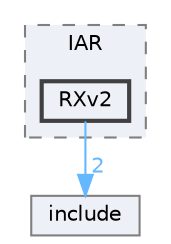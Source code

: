 digraph "D:/Projects/Raspberrypi_pico/pico_freertos_final/freertos_pico2/pico_freertos/FreeRTOS-Kernel/portable/IAR/RXv2"
{
 // LATEX_PDF_SIZE
  bgcolor="transparent";
  edge [fontname=Helvetica,fontsize=10,labelfontname=Helvetica,labelfontsize=10];
  node [fontname=Helvetica,fontsize=10,shape=box,height=0.2,width=0.4];
  compound=true
  subgraph clusterdir_851539efac741596f3f7b2413a3fb940 {
    graph [ bgcolor="#edf0f7", pencolor="grey50", label="IAR", fontname=Helvetica,fontsize=10 style="filled,dashed", URL="dir_851539efac741596f3f7b2413a3fb940.html",tooltip=""]
  dir_db6e805f8a5ac1d724b21c044fd16452 [label="RXv2", fillcolor="#edf0f7", color="grey25", style="filled,bold", URL="dir_db6e805f8a5ac1d724b21c044fd16452.html",tooltip=""];
  }
  dir_c69ece34c3f150cb2c6f1098178b172a [label="include", fillcolor="#edf0f7", color="grey50", style="filled", URL="dir_c69ece34c3f150cb2c6f1098178b172a.html",tooltip=""];
  dir_db6e805f8a5ac1d724b21c044fd16452->dir_c69ece34c3f150cb2c6f1098178b172a [headlabel="2", labeldistance=1.5 headhref="dir_000220_000125.html" href="dir_000220_000125.html" color="steelblue1" fontcolor="steelblue1"];
}
